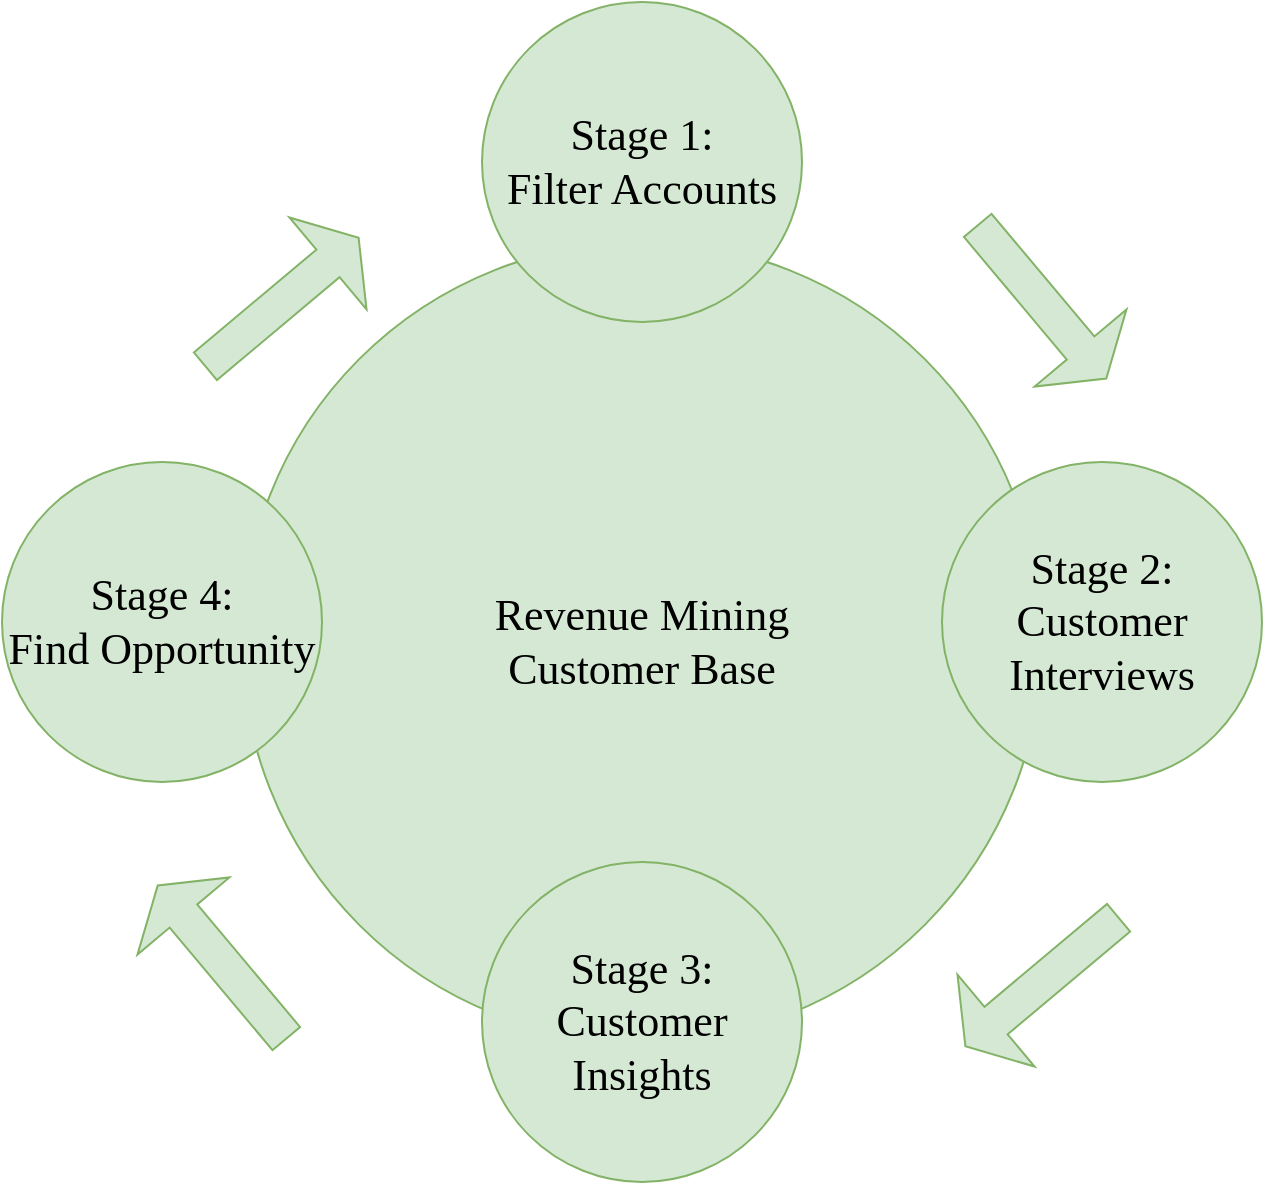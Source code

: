 <mxfile version="14.4.2" type="device"><diagram name="Page-1" id="dd472eb7-4b8b-5cd9-a60b-b15522922e76"><mxGraphModel dx="1106" dy="616" grid="1" gridSize="10" guides="1" tooltips="1" connect="1" arrows="1" fold="1" page="1" pageScale="1" pageWidth="1100" pageHeight="850" background="#ffffff" math="0" shadow="0"><root><mxCell id="0"/><mxCell id="1" parent="0"/><mxCell id="374e34682ed331ee-1" value="Revenue Mining&lt;br&gt;Customer Base" style="ellipse;whiteSpace=wrap;html=1;rounded=0;shadow=0;dashed=0;comic=0;fontFamily=Verdana;fontSize=22;fillColor=#d5e8d4;strokeColor=#82b366;" parent="1" vertex="1"><mxGeometry x="330" y="180" width="400" height="400" as="geometry"/></mxCell><mxCell id="45236fa5f4b8e91a-1" value="Stage 1:&lt;br&gt;Filter Accounts" style="ellipse;whiteSpace=wrap;html=1;rounded=0;shadow=0;dashed=0;comic=0;fontFamily=Verdana;fontSize=22;fillColor=#d5e8d4;strokeColor=#82b366;" parent="1" vertex="1"><mxGeometry x="450" y="60" width="160" height="160" as="geometry"/></mxCell><mxCell id="45236fa5f4b8e91a-3" value="Stage 3:&lt;br&gt;Customer Insights" style="ellipse;whiteSpace=wrap;html=1;rounded=0;shadow=0;dashed=0;comic=0;fontFamily=Verdana;fontSize=22;fillColor=#d5e8d4;strokeColor=#82b366;" parent="1" vertex="1"><mxGeometry x="450" y="490" width="160" height="160" as="geometry"/></mxCell><mxCell id="45236fa5f4b8e91a-6" value="Stage 2:&lt;br&gt;Customer Interviews" style="ellipse;whiteSpace=wrap;html=1;rounded=0;shadow=0;dashed=0;comic=0;fontFamily=Verdana;fontSize=22;fillColor=#d5e8d4;strokeColor=#82b366;" parent="1" vertex="1"><mxGeometry x="680" y="290" width="160" height="160" as="geometry"/></mxCell><mxCell id="45236fa5f4b8e91a-7" value="Stage 4:&lt;br&gt;Find Opportunity" style="ellipse;whiteSpace=wrap;html=1;rounded=0;shadow=0;dashed=0;comic=0;fontFamily=Verdana;fontSize=22;fillColor=#d5e8d4;strokeColor=#82b366;" parent="1" vertex="1"><mxGeometry x="210" y="290" width="160" height="160" as="geometry"/></mxCell><mxCell id="1ix19mTBnMVWyqm2G6hH-1" value="" style="shape=singleArrow;direction=north;whiteSpace=wrap;html=1;rotation=50;fillColor=#d5e8d4;strokeColor=#82b366;" vertex="1" parent="1"><mxGeometry x="320" y="160" width="60" height="100" as="geometry"/></mxCell><mxCell id="1ix19mTBnMVWyqm2G6hH-3" value="" style="shape=singleArrow;direction=north;whiteSpace=wrap;html=1;rotation=140;fillColor=#d5e8d4;strokeColor=#82b366;" vertex="1" parent="1"><mxGeometry x="700" y="160" width="60" height="100" as="geometry"/></mxCell><mxCell id="1ix19mTBnMVWyqm2G6hH-4" value="" style="shape=singleArrow;direction=east;whiteSpace=wrap;html=1;rotation=140;fillColor=#d5e8d4;strokeColor=#82b366;" vertex="1" parent="1"><mxGeometry x="680" y="520" width="100" height="60" as="geometry"/></mxCell><mxCell id="1ix19mTBnMVWyqm2G6hH-5" value="" style="shape=singleArrow;direction=south;whiteSpace=wrap;html=1;rotation=140;fillColor=#d5e8d4;strokeColor=#82b366;" vertex="1" parent="1"><mxGeometry x="290" y="490" width="60" height="100" as="geometry"/></mxCell></root></mxGraphModel></diagram></mxfile>